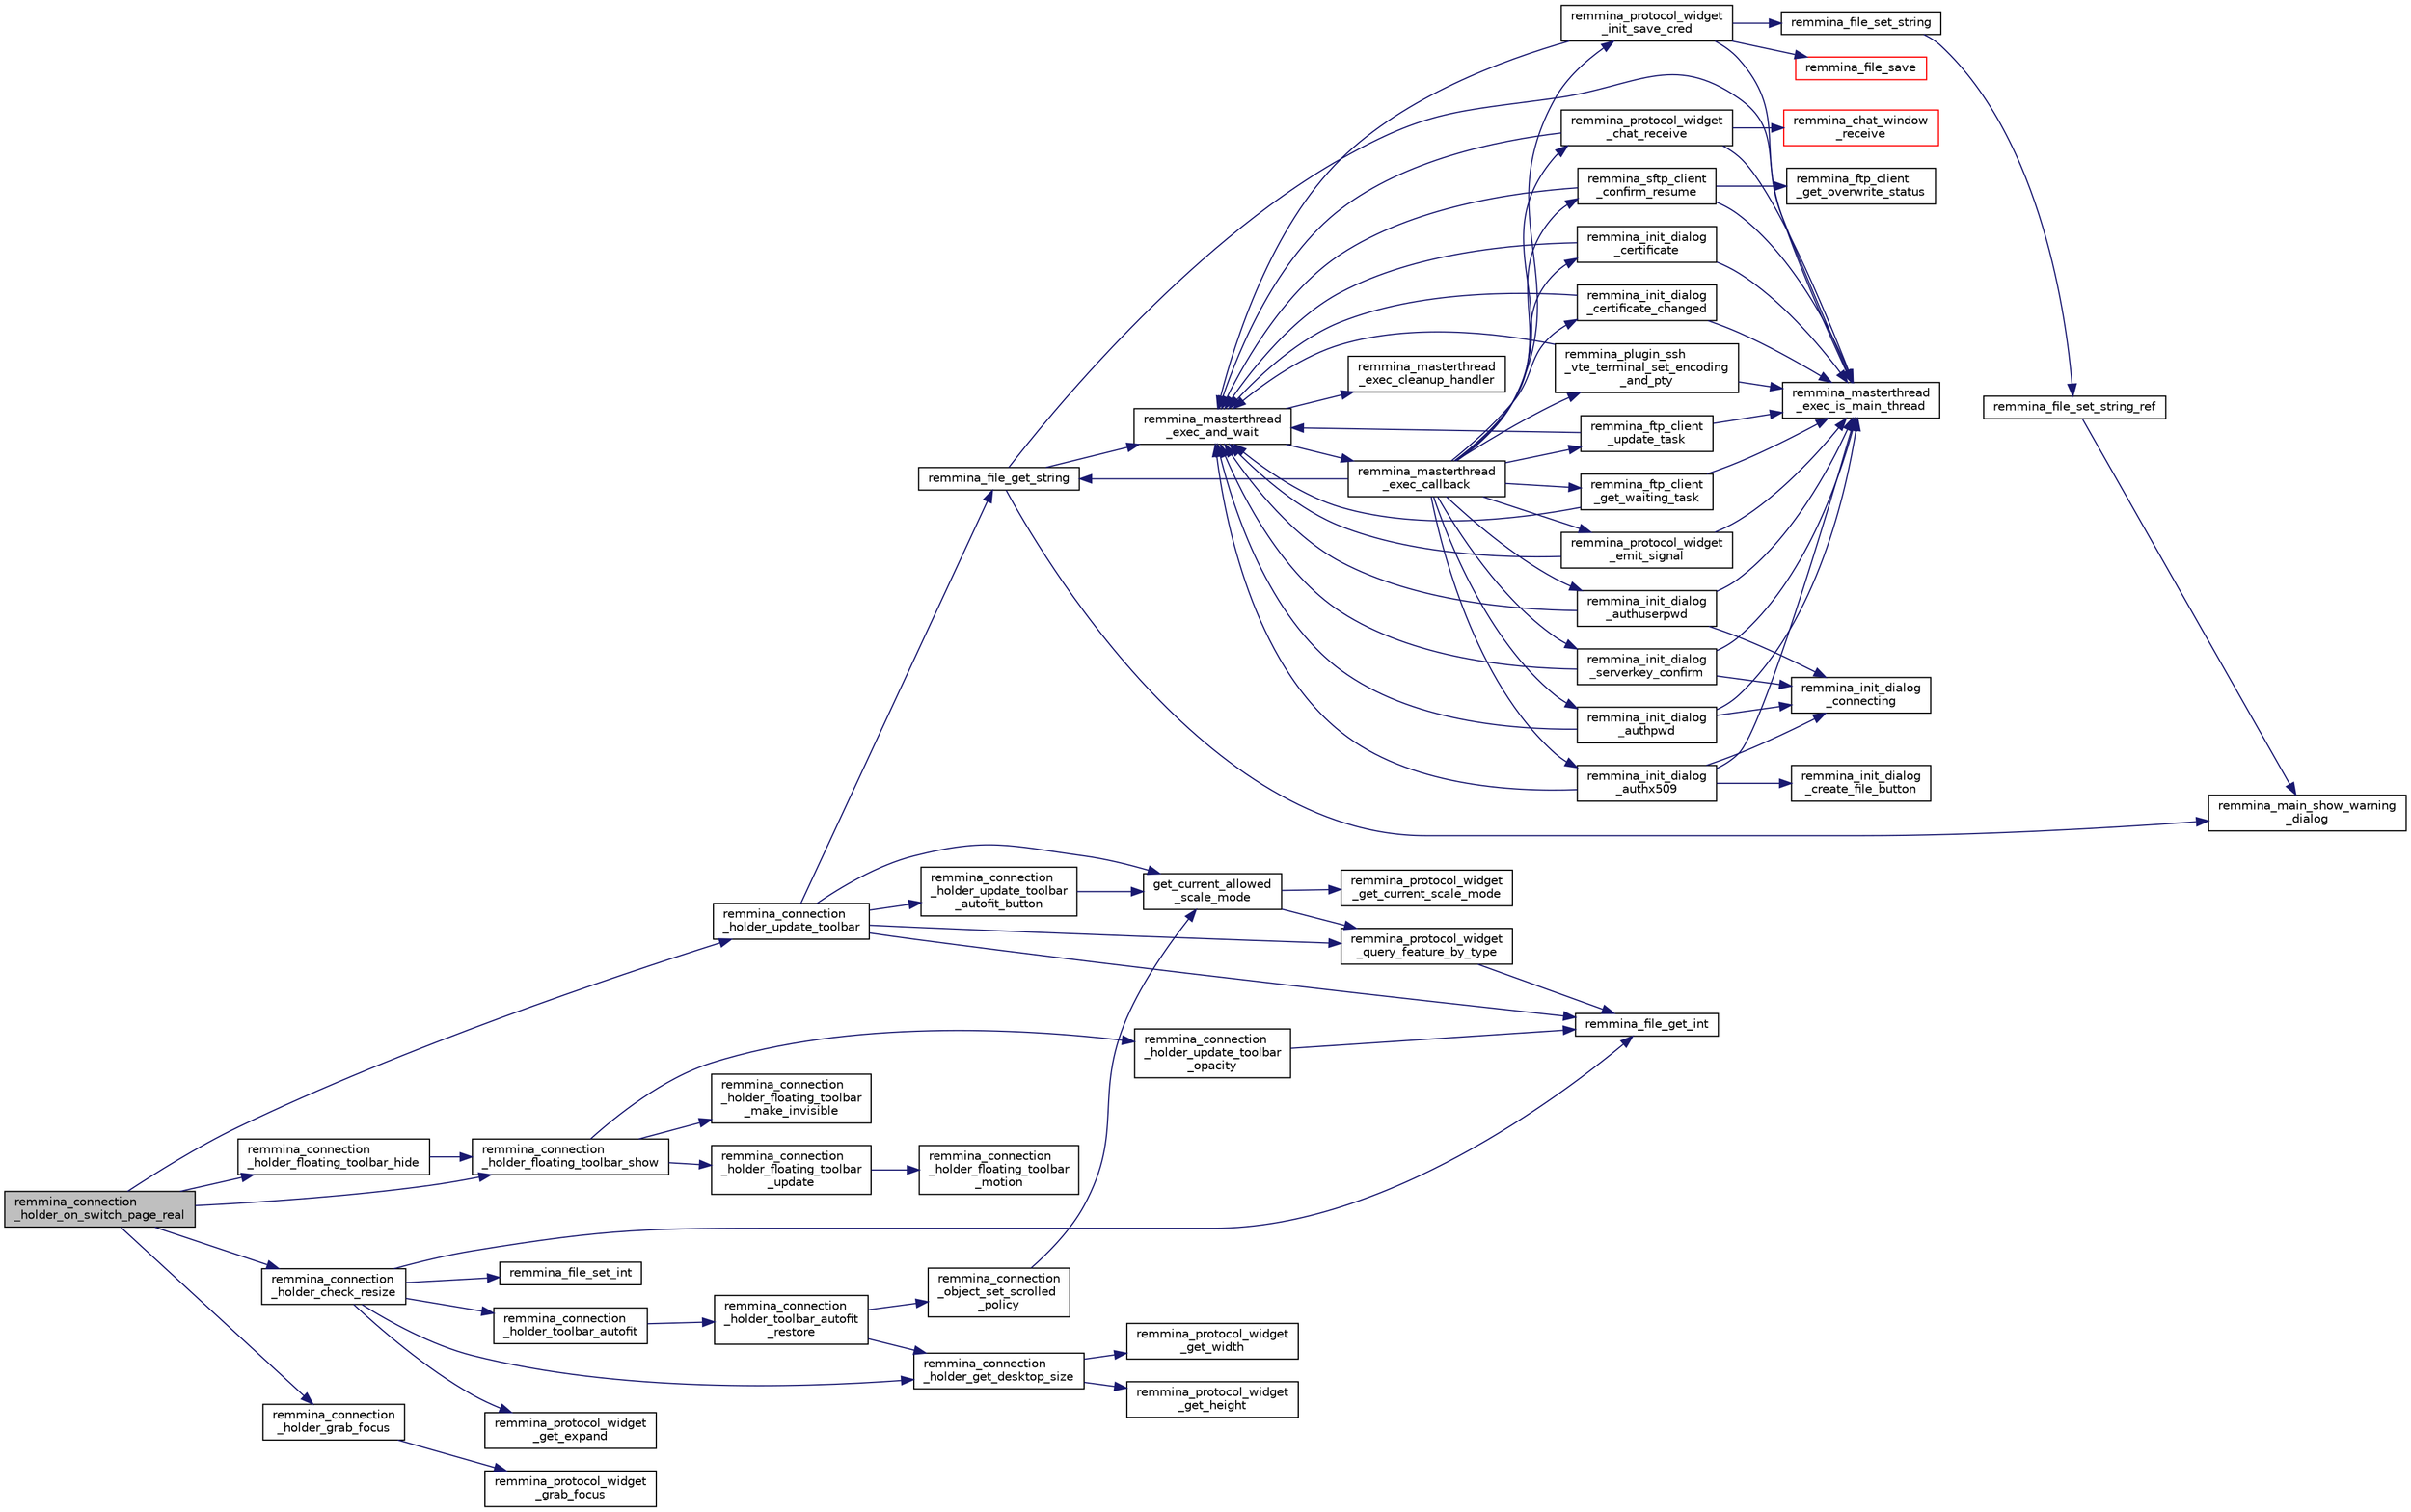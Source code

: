 digraph "remmina_connection_holder_on_switch_page_real"
{
  edge [fontname="Helvetica",fontsize="10",labelfontname="Helvetica",labelfontsize="10"];
  node [fontname="Helvetica",fontsize="10",shape=record];
  rankdir="LR";
  Node5248 [label="remmina_connection\l_holder_on_switch_page_real",height=0.2,width=0.4,color="black", fillcolor="grey75", style="filled", fontcolor="black"];
  Node5248 -> Node5249 [color="midnightblue",fontsize="10",style="solid",fontname="Helvetica"];
  Node5249 [label="remmina_connection\l_holder_floating_toolbar_show",height=0.2,width=0.4,color="black", fillcolor="white", style="filled",URL="$remmina__connection__window_8c.html#a147924e56eceebe1f61e47bf5af2218a"];
  Node5249 -> Node5250 [color="midnightblue",fontsize="10",style="solid",fontname="Helvetica"];
  Node5250 [label="remmina_connection\l_holder_update_toolbar\l_opacity",height=0.2,width=0.4,color="black", fillcolor="white", style="filled",URL="$remmina__connection__window_8c.html#aac6895538e595984302a03c07bc51fbe"];
  Node5250 -> Node5251 [color="midnightblue",fontsize="10",style="solid",fontname="Helvetica"];
  Node5251 [label="remmina_file_get_int",height=0.2,width=0.4,color="black", fillcolor="white", style="filled",URL="$remmina__file_8c.html#a4884356c195dcfb4ceacf641a1e74e66"];
  Node5249 -> Node5252 [color="midnightblue",fontsize="10",style="solid",fontname="Helvetica"];
  Node5252 [label="remmina_connection\l_holder_floating_toolbar\l_make_invisible",height=0.2,width=0.4,color="black", fillcolor="white", style="filled",URL="$remmina__connection__window_8c.html#af12f8b64866588b7b2360cbc2681ec40"];
  Node5249 -> Node5253 [color="midnightblue",fontsize="10",style="solid",fontname="Helvetica"];
  Node5253 [label="remmina_connection\l_holder_floating_toolbar\l_update",height=0.2,width=0.4,color="black", fillcolor="white", style="filled",URL="$remmina__connection__window_8c.html#a2b7b33331e6fe8c8c70be62038f9f5ea"];
  Node5253 -> Node5254 [color="midnightblue",fontsize="10",style="solid",fontname="Helvetica"];
  Node5254 [label="remmina_connection\l_holder_floating_toolbar\l_motion",height=0.2,width=0.4,color="black", fillcolor="white", style="filled",URL="$remmina__connection__window_8c.html#a0a92f6f998590a56e44964f0345f942b"];
  Node5248 -> Node5255 [color="midnightblue",fontsize="10",style="solid",fontname="Helvetica"];
  Node5255 [label="remmina_connection\l_holder_floating_toolbar_hide",height=0.2,width=0.4,color="black", fillcolor="white", style="filled",URL="$remmina__connection__window_8c.html#af0ca467e68db4fb9baa872d57ef3bca4"];
  Node5255 -> Node5249 [color="midnightblue",fontsize="10",style="solid",fontname="Helvetica"];
  Node5248 -> Node5256 [color="midnightblue",fontsize="10",style="solid",fontname="Helvetica"];
  Node5256 [label="remmina_connection\l_holder_update_toolbar",height=0.2,width=0.4,color="black", fillcolor="white", style="filled",URL="$remmina__connection__window_8c.html#a1b31d50e3792f41f4f78c1dbc1c5b27c"];
  Node5256 -> Node5257 [color="midnightblue",fontsize="10",style="solid",fontname="Helvetica"];
  Node5257 [label="remmina_connection\l_holder_update_toolbar\l_autofit_button",height=0.2,width=0.4,color="black", fillcolor="white", style="filled",URL="$remmina__connection__window_8c.html#adb407338a545724966a1c62d3bd60fb5"];
  Node5257 -> Node5258 [color="midnightblue",fontsize="10",style="solid",fontname="Helvetica"];
  Node5258 [label="get_current_allowed\l_scale_mode",height=0.2,width=0.4,color="black", fillcolor="white", style="filled",URL="$remmina__connection__window_8c.html#abbc84b2c450f62c288ff827c5d2c5cd2"];
  Node5258 -> Node5259 [color="midnightblue",fontsize="10",style="solid",fontname="Helvetica"];
  Node5259 [label="remmina_protocol_widget\l_get_current_scale_mode",height=0.2,width=0.4,color="black", fillcolor="white", style="filled",URL="$remmina__protocol__widget_8c.html#a5ec62969da54155e24edcb1d998f93f7"];
  Node5258 -> Node5260 [color="midnightblue",fontsize="10",style="solid",fontname="Helvetica"];
  Node5260 [label="remmina_protocol_widget\l_query_feature_by_type",height=0.2,width=0.4,color="black", fillcolor="white", style="filled",URL="$remmina__protocol__widget_8c.html#adbe15328275677cb38bd8c8a2d5e039d"];
  Node5260 -> Node5251 [color="midnightblue",fontsize="10",style="solid",fontname="Helvetica"];
  Node5256 -> Node5258 [color="midnightblue",fontsize="10",style="solid",fontname="Helvetica"];
  Node5256 -> Node5251 [color="midnightblue",fontsize="10",style="solid",fontname="Helvetica"];
  Node5256 -> Node5260 [color="midnightblue",fontsize="10",style="solid",fontname="Helvetica"];
  Node5256 -> Node5261 [color="midnightblue",fontsize="10",style="solid",fontname="Helvetica"];
  Node5261 [label="remmina_file_get_string",height=0.2,width=0.4,color="black", fillcolor="white", style="filled",URL="$remmina__file_8c.html#a8eb1b213d9d08c6ad13683ce05f4355e"];
  Node5261 -> Node5262 [color="midnightblue",fontsize="10",style="solid",fontname="Helvetica"];
  Node5262 [label="remmina_masterthread\l_exec_is_main_thread",height=0.2,width=0.4,color="black", fillcolor="white", style="filled",URL="$remmina__masterthread__exec_8c.html#a3a52e863a3a3da6da6bb5d36c13b7ff4"];
  Node5261 -> Node5263 [color="midnightblue",fontsize="10",style="solid",fontname="Helvetica"];
  Node5263 [label="remmina_masterthread\l_exec_and_wait",height=0.2,width=0.4,color="black", fillcolor="white", style="filled",URL="$remmina__masterthread__exec_8c.html#a14628c2470cac50e87916a70ea05c97d"];
  Node5263 -> Node5264 [color="midnightblue",fontsize="10",style="solid",fontname="Helvetica"];
  Node5264 [label="remmina_masterthread\l_exec_cleanup_handler",height=0.2,width=0.4,color="black", fillcolor="white", style="filled",URL="$remmina__masterthread__exec_8c.html#a94985f15fd0d27c037824ee90b0ecd3c"];
  Node5263 -> Node5265 [color="midnightblue",fontsize="10",style="solid",fontname="Helvetica"];
  Node5265 [label="remmina_masterthread\l_exec_callback",height=0.2,width=0.4,color="black", fillcolor="white", style="filled",URL="$remmina__masterthread__exec_8c.html#ae5c4d736f1856249c255430e010a179f"];
  Node5265 -> Node5266 [color="midnightblue",fontsize="10",style="solid",fontname="Helvetica"];
  Node5266 [label="remmina_protocol_widget\l_init_save_cred",height=0.2,width=0.4,color="black", fillcolor="white", style="filled",URL="$remmina__protocol__widget_8c.html#a7ac09ee83afa8a1a60cadf56b0ec83a6"];
  Node5266 -> Node5262 [color="midnightblue",fontsize="10",style="solid",fontname="Helvetica"];
  Node5266 -> Node5263 [color="midnightblue",fontsize="10",style="solid",fontname="Helvetica"];
  Node5266 -> Node5267 [color="midnightblue",fontsize="10",style="solid",fontname="Helvetica"];
  Node5267 [label="remmina_file_set_string",height=0.2,width=0.4,color="black", fillcolor="white", style="filled",URL="$remmina__file_8c.html#a85ca1ca2d0bf9ef29e490c6f4527a954"];
  Node5267 -> Node5268 [color="midnightblue",fontsize="10",style="solid",fontname="Helvetica"];
  Node5268 [label="remmina_file_set_string_ref",height=0.2,width=0.4,color="black", fillcolor="white", style="filled",URL="$remmina__file_8c.html#a74951c1067a1a5e1341f5e1c1206dec6"];
  Node5268 -> Node5269 [color="midnightblue",fontsize="10",style="solid",fontname="Helvetica"];
  Node5269 [label="remmina_main_show_warning\l_dialog",height=0.2,width=0.4,color="black", fillcolor="white", style="filled",URL="$remmina__main_8c.html#ad99b9c0bf2fa8c166a8b4a09e06ffdf7"];
  Node5266 -> Node5270 [color="midnightblue",fontsize="10",style="solid",fontname="Helvetica"];
  Node5270 [label="remmina_file_save",height=0.2,width=0.4,color="red", fillcolor="white", style="filled",URL="$remmina__file_8c.html#a8c893a5deec9bc446bd89cc9973416c7"];
  Node5265 -> Node5312 [color="midnightblue",fontsize="10",style="solid",fontname="Helvetica"];
  Node5312 [label="remmina_protocol_widget\l_chat_receive",height=0.2,width=0.4,color="black", fillcolor="white", style="filled",URL="$remmina__protocol__widget_8c.html#ae2522242b3f39ee84ee8cf75170de0c0"];
  Node5312 -> Node5262 [color="midnightblue",fontsize="10",style="solid",fontname="Helvetica"];
  Node5312 -> Node5263 [color="midnightblue",fontsize="10",style="solid",fontname="Helvetica"];
  Node5312 -> Node5313 [color="midnightblue",fontsize="10",style="solid",fontname="Helvetica"];
  Node5313 [label="remmina_chat_window\l_receive",height=0.2,width=0.4,color="red", fillcolor="white", style="filled",URL="$remmina__chat__window_8c.html#a45724aed5474dd741563ffbf89237022"];
  Node5265 -> Node5261 [color="midnightblue",fontsize="10",style="solid",fontname="Helvetica"];
  Node5265 -> Node5316 [color="midnightblue",fontsize="10",style="solid",fontname="Helvetica"];
  Node5316 [label="remmina_init_dialog\l_serverkey_confirm",height=0.2,width=0.4,color="black", fillcolor="white", style="filled",URL="$remmina__init__dialog_8c.html#a11fba22fe5f7f85985e01b499a52e534"];
  Node5316 -> Node5262 [color="midnightblue",fontsize="10",style="solid",fontname="Helvetica"];
  Node5316 -> Node5263 [color="midnightblue",fontsize="10",style="solid",fontname="Helvetica"];
  Node5316 -> Node5317 [color="midnightblue",fontsize="10",style="solid",fontname="Helvetica"];
  Node5317 [label="remmina_init_dialog\l_connecting",height=0.2,width=0.4,color="black", fillcolor="white", style="filled",URL="$remmina__init__dialog_8c.html#a7602c5b714e02a10506977dd983e7446"];
  Node5265 -> Node5318 [color="midnightblue",fontsize="10",style="solid",fontname="Helvetica"];
  Node5318 [label="remmina_init_dialog\l_authpwd",height=0.2,width=0.4,color="black", fillcolor="white", style="filled",URL="$remmina__init__dialog_8c.html#a755fc90b41b65cd6106915ab501433fa"];
  Node5318 -> Node5262 [color="midnightblue",fontsize="10",style="solid",fontname="Helvetica"];
  Node5318 -> Node5263 [color="midnightblue",fontsize="10",style="solid",fontname="Helvetica"];
  Node5318 -> Node5317 [color="midnightblue",fontsize="10",style="solid",fontname="Helvetica"];
  Node5265 -> Node5319 [color="midnightblue",fontsize="10",style="solid",fontname="Helvetica"];
  Node5319 [label="remmina_init_dialog\l_authuserpwd",height=0.2,width=0.4,color="black", fillcolor="white", style="filled",URL="$remmina__init__dialog_8c.html#ad941f2348cd1752fc9d58c263690726c"];
  Node5319 -> Node5262 [color="midnightblue",fontsize="10",style="solid",fontname="Helvetica"];
  Node5319 -> Node5263 [color="midnightblue",fontsize="10",style="solid",fontname="Helvetica"];
  Node5319 -> Node5317 [color="midnightblue",fontsize="10",style="solid",fontname="Helvetica"];
  Node5265 -> Node5320 [color="midnightblue",fontsize="10",style="solid",fontname="Helvetica"];
  Node5320 [label="remmina_init_dialog\l_certificate",height=0.2,width=0.4,color="black", fillcolor="white", style="filled",URL="$remmina__init__dialog_8c.html#abd47233840e1eefc1d511bc4e153b98b"];
  Node5320 -> Node5262 [color="midnightblue",fontsize="10",style="solid",fontname="Helvetica"];
  Node5320 -> Node5263 [color="midnightblue",fontsize="10",style="solid",fontname="Helvetica"];
  Node5265 -> Node5321 [color="midnightblue",fontsize="10",style="solid",fontname="Helvetica"];
  Node5321 [label="remmina_init_dialog\l_certificate_changed",height=0.2,width=0.4,color="black", fillcolor="white", style="filled",URL="$remmina__init__dialog_8c.html#a07e0824fe19e8169d076878aca502fc8"];
  Node5321 -> Node5262 [color="midnightblue",fontsize="10",style="solid",fontname="Helvetica"];
  Node5321 -> Node5263 [color="midnightblue",fontsize="10",style="solid",fontname="Helvetica"];
  Node5265 -> Node5322 [color="midnightblue",fontsize="10",style="solid",fontname="Helvetica"];
  Node5322 [label="remmina_init_dialog\l_authx509",height=0.2,width=0.4,color="black", fillcolor="white", style="filled",URL="$remmina__init__dialog_8c.html#a022dc4f1c87b00dac294837358394ddf"];
  Node5322 -> Node5262 [color="midnightblue",fontsize="10",style="solid",fontname="Helvetica"];
  Node5322 -> Node5263 [color="midnightblue",fontsize="10",style="solid",fontname="Helvetica"];
  Node5322 -> Node5323 [color="midnightblue",fontsize="10",style="solid",fontname="Helvetica"];
  Node5323 [label="remmina_init_dialog\l_create_file_button",height=0.2,width=0.4,color="black", fillcolor="white", style="filled",URL="$remmina__init__dialog_8c.html#ad583daf796f4a3c43dbcce49ebcf240f"];
  Node5322 -> Node5317 [color="midnightblue",fontsize="10",style="solid",fontname="Helvetica"];
  Node5265 -> Node5324 [color="midnightblue",fontsize="10",style="solid",fontname="Helvetica"];
  Node5324 [label="remmina_ftp_client\l_update_task",height=0.2,width=0.4,color="black", fillcolor="white", style="filled",URL="$remmina__ftp__client_8c.html#ad96358f40ab056c91f796ddda886a1dd"];
  Node5324 -> Node5262 [color="midnightblue",fontsize="10",style="solid",fontname="Helvetica"];
  Node5324 -> Node5263 [color="midnightblue",fontsize="10",style="solid",fontname="Helvetica"];
  Node5265 -> Node5325 [color="midnightblue",fontsize="10",style="solid",fontname="Helvetica"];
  Node5325 [label="remmina_ftp_client\l_get_waiting_task",height=0.2,width=0.4,color="black", fillcolor="white", style="filled",URL="$remmina__ftp__client_8c.html#a33e4993b60c36eae89a6a0a943d28141"];
  Node5325 -> Node5262 [color="midnightblue",fontsize="10",style="solid",fontname="Helvetica"];
  Node5325 -> Node5263 [color="midnightblue",fontsize="10",style="solid",fontname="Helvetica"];
  Node5265 -> Node5326 [color="midnightblue",fontsize="10",style="solid",fontname="Helvetica"];
  Node5326 [label="remmina_protocol_widget\l_emit_signal",height=0.2,width=0.4,color="black", fillcolor="white", style="filled",URL="$remmina__protocol__widget_8c.html#ac3e5a7f14aef4adb2e57d35e9c180b3b"];
  Node5326 -> Node5262 [color="midnightblue",fontsize="10",style="solid",fontname="Helvetica"];
  Node5326 -> Node5263 [color="midnightblue",fontsize="10",style="solid",fontname="Helvetica"];
  Node5265 -> Node5327 [color="midnightblue",fontsize="10",style="solid",fontname="Helvetica"];
  Node5327 [label="remmina_sftp_client\l_confirm_resume",height=0.2,width=0.4,color="black", fillcolor="white", style="filled",URL="$remmina__sftp__client_8c.html#a138904893cb9c7f6535b8dfc7ba17e33"];
  Node5327 -> Node5328 [color="midnightblue",fontsize="10",style="solid",fontname="Helvetica"];
  Node5328 [label="remmina_ftp_client\l_get_overwrite_status",height=0.2,width=0.4,color="black", fillcolor="white", style="filled",URL="$remmina__ftp__client_8c.html#a20d0575c04eb24553aeba7d0316e7a2e"];
  Node5327 -> Node5262 [color="midnightblue",fontsize="10",style="solid",fontname="Helvetica"];
  Node5327 -> Node5263 [color="midnightblue",fontsize="10",style="solid",fontname="Helvetica"];
  Node5265 -> Node5329 [color="midnightblue",fontsize="10",style="solid",fontname="Helvetica"];
  Node5329 [label="remmina_plugin_ssh\l_vte_terminal_set_encoding\l_and_pty",height=0.2,width=0.4,color="black", fillcolor="white", style="filled",URL="$remmina__ssh__plugin_8c.html#adc8e3776e67abca9ab913bc33172e4ce"];
  Node5329 -> Node5262 [color="midnightblue",fontsize="10",style="solid",fontname="Helvetica"];
  Node5329 -> Node5263 [color="midnightblue",fontsize="10",style="solid",fontname="Helvetica"];
  Node5261 -> Node5269 [color="midnightblue",fontsize="10",style="solid",fontname="Helvetica"];
  Node5248 -> Node5330 [color="midnightblue",fontsize="10",style="solid",fontname="Helvetica"];
  Node5330 [label="remmina_connection\l_holder_grab_focus",height=0.2,width=0.4,color="black", fillcolor="white", style="filled",URL="$remmina__connection__window_8c.html#ad6f6d8dd7e157f8fffabb6c22ec604e3"];
  Node5330 -> Node5331 [color="midnightblue",fontsize="10",style="solid",fontname="Helvetica"];
  Node5331 [label="remmina_protocol_widget\l_grab_focus",height=0.2,width=0.4,color="black", fillcolor="white", style="filled",URL="$remmina__protocol__widget_8c.html#a290eb68f0e86de1b7b82e2d98a1494d1"];
  Node5248 -> Node5332 [color="midnightblue",fontsize="10",style="solid",fontname="Helvetica"];
  Node5332 [label="remmina_connection\l_holder_check_resize",height=0.2,width=0.4,color="black", fillcolor="white", style="filled",URL="$remmina__connection__window_8c.html#adf48e258e535235d29c9638333488920"];
  Node5332 -> Node5333 [color="midnightblue",fontsize="10",style="solid",fontname="Helvetica"];
  Node5333 [label="remmina_connection\l_holder_get_desktop_size",height=0.2,width=0.4,color="black", fillcolor="white", style="filled",URL="$remmina__connection__window_8c.html#acf5d62eb5dda2e3a1a76c4bcbb926fb8"];
  Node5333 -> Node5334 [color="midnightblue",fontsize="10",style="solid",fontname="Helvetica"];
  Node5334 [label="remmina_protocol_widget\l_get_width",height=0.2,width=0.4,color="black", fillcolor="white", style="filled",URL="$remmina__protocol__widget_8c.html#aaf355ea7103fc57a4cbc7b815cde2995"];
  Node5333 -> Node5335 [color="midnightblue",fontsize="10",style="solid",fontname="Helvetica"];
  Node5335 [label="remmina_protocol_widget\l_get_height",height=0.2,width=0.4,color="black", fillcolor="white", style="filled",URL="$remmina__protocol__widget_8c.html#ae609b351fff17c235251b0ba7c480da5"];
  Node5332 -> Node5336 [color="midnightblue",fontsize="10",style="solid",fontname="Helvetica"];
  Node5336 [label="remmina_protocol_widget\l_get_expand",height=0.2,width=0.4,color="black", fillcolor="white", style="filled",URL="$remmina__protocol__widget_8c.html#a25bcb2ae99449624fed6f770218e3d25"];
  Node5332 -> Node5251 [color="midnightblue",fontsize="10",style="solid",fontname="Helvetica"];
  Node5332 -> Node5337 [color="midnightblue",fontsize="10",style="solid",fontname="Helvetica"];
  Node5337 [label="remmina_file_set_int",height=0.2,width=0.4,color="black", fillcolor="white", style="filled",URL="$remmina__file_8c.html#af153b0d289ac93f6ecdaa15d5f3b9b8c"];
  Node5332 -> Node5338 [color="midnightblue",fontsize="10",style="solid",fontname="Helvetica"];
  Node5338 [label="remmina_connection\l_holder_toolbar_autofit",height=0.2,width=0.4,color="black", fillcolor="white", style="filled",URL="$remmina__connection__window_8c.html#ac679e10d8be64d56ed13043dd4df7d1c"];
  Node5338 -> Node5339 [color="midnightblue",fontsize="10",style="solid",fontname="Helvetica"];
  Node5339 [label="remmina_connection\l_holder_toolbar_autofit\l_restore",height=0.2,width=0.4,color="black", fillcolor="white", style="filled",URL="$remmina__connection__window_8c.html#a92a6aa97bc751b0c096583a66351ada1"];
  Node5339 -> Node5333 [color="midnightblue",fontsize="10",style="solid",fontname="Helvetica"];
  Node5339 -> Node5340 [color="midnightblue",fontsize="10",style="solid",fontname="Helvetica"];
  Node5340 [label="remmina_connection\l_object_set_scrolled\l_policy",height=0.2,width=0.4,color="black", fillcolor="white", style="filled",URL="$remmina__connection__window_8c.html#ae80a730a48eefb689b9957c4f669a020"];
  Node5340 -> Node5258 [color="midnightblue",fontsize="10",style="solid",fontname="Helvetica"];
}
